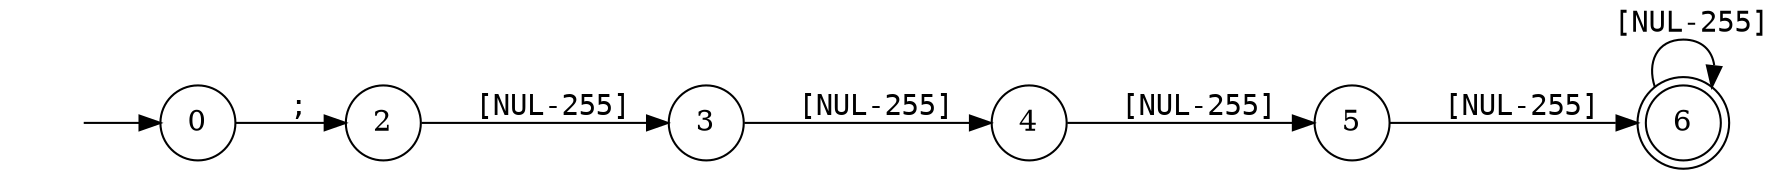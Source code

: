 digraph MONA_DFA {
 rankdir = LR;
  center = true;
 size = "700.5,1000.5";
 edge [fontname = Courier];
 node [height = .5, width = .5];
 node [shape = doublecircle]; 6;
 node [shape = circle]; 0; 2; 3; 4; 5;
 node [shape = box];
 init [shape = plaintext, label = ""];
 init -> 0;
 0 -> 2 [label=" ;"];
 2 -> 3 [label=" [NUL-255]"];
 3 -> 4 [label=" [NUL-255]"];
 4 -> 5 [label=" [NUL-255]"];
 5 -> 6 [label=" [NUL-255]"];
 6 -> 6 [label=" [NUL-255]"];
}
